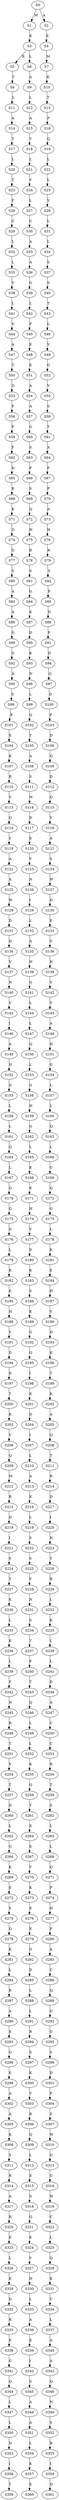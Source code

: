 strict digraph  {
	S0 -> S1 [ label = M ];
	S0 -> S2 [ label = A ];
	S1 -> S3 [ label = K ];
	S2 -> S4 [ label = E ];
	S3 -> S5 [ label = R ];
	S3 -> S6 [ label = L ];
	S4 -> S7 [ label = M ];
	S5 -> S8 [ label = T ];
	S6 -> S9 [ label = A ];
	S7 -> S10 [ label = K ];
	S8 -> S11 [ label = L ];
	S9 -> S12 [ label = L ];
	S10 -> S13 [ label = T ];
	S11 -> S14 [ label = A ];
	S12 -> S15 [ label = A ];
	S13 -> S16 [ label = P ];
	S14 -> S17 [ label = T ];
	S15 -> S18 [ label = V ];
	S16 -> S19 [ label = Q ];
	S17 -> S20 [ label = L ];
	S18 -> S21 [ label = L ];
	S19 -> S22 [ label = L ];
	S20 -> S23 [ label = T ];
	S21 -> S24 [ label = V ];
	S22 -> S25 [ label = L ];
	S23 -> S26 [ label = F ];
	S24 -> S27 [ label = L ];
	S25 -> S28 [ label = V ];
	S26 -> S29 [ label = C ];
	S27 -> S30 [ label = C ];
	S28 -> S31 [ label = L ];
	S29 -> S32 [ label = L ];
	S30 -> S33 [ label = A ];
	S31 -> S34 [ label = L ];
	S32 -> S35 [ label = L ];
	S33 -> S36 [ label = A ];
	S34 -> S37 [ label = S ];
	S35 -> S38 [ label = V ];
	S36 -> S39 [ label = G ];
	S37 -> S40 [ label = S ];
	S38 -> S41 [ label = L ];
	S39 -> S42 [ label = L ];
	S40 -> S43 [ label = T ];
	S41 -> S44 [ label = V ];
	S42 -> S45 [ label = P ];
	S43 -> S46 [ label = L ];
	S44 -> S47 [ label = A ];
	S45 -> S48 [ label = E ];
	S46 -> S49 [ label = V ];
	S47 -> S50 [ label = T ];
	S48 -> S51 [ label = E ];
	S49 -> S52 [ label = G ];
	S50 -> S53 [ label = G ];
	S51 -> S54 [ label = A ];
	S52 -> S55 [ label = V ];
	S53 -> S56 [ label = F ];
	S54 -> S57 [ label = A ];
	S55 -> S58 [ label = S ];
	S56 -> S59 [ label = P ];
	S57 -> S60 [ label = G ];
	S58 -> S61 [ label = T ];
	S59 -> S62 [ label = F ];
	S60 -> S63 [ label = S ];
	S61 -> S64 [ label = A ];
	S62 -> S65 [ label = D ];
	S63 -> S66 [ label = P ];
	S64 -> S67 [ label = F ];
	S65 -> S68 [ label = K ];
	S66 -> S69 [ label = S ];
	S67 -> S70 [ label = P ];
	S68 -> S71 [ label = K ];
	S69 -> S72 [ label = Q ];
	S70 -> S73 [ label = A ];
	S71 -> S74 [ label = G ];
	S72 -> S75 [ label = H ];
	S73 -> S76 [ label = H ];
	S74 -> S77 [ label = G ];
	S75 -> S78 [ label = R ];
	S76 -> S79 [ label = R ];
	S77 -> S80 [ label = S ];
	S78 -> S81 [ label = S ];
	S79 -> S82 [ label = S ];
	S80 -> S83 [ label = A ];
	S81 -> S84 [ label = G ];
	S82 -> S85 [ label = P ];
	S83 -> S86 [ label = A ];
	S84 -> S87 [ label = K ];
	S85 -> S88 [ label = D ];
	S86 -> S89 [ label = G ];
	S87 -> S90 [ label = D ];
	S88 -> S91 [ label = P ];
	S89 -> S92 [ label = G ];
	S90 -> S93 [ label = K ];
	S91 -> S94 [ label = D ];
	S92 -> S95 [ label = A ];
	S93 -> S96 [ label = N ];
	S94 -> S97 [ label = Q ];
	S95 -> S98 [ label = S ];
	S96 -> S99 [ label = L ];
	S97 -> S100 [ label = D ];
	S98 -> S101 [ label = K ];
	S99 -> S102 [ label = Q ];
	S100 -> S103 [ label = P ];
	S101 -> S104 [ label = E ];
	S102 -> S105 [ label = Y ];
	S103 -> S106 [ label = D ];
	S104 -> S107 [ label = K ];
	S105 -> S108 [ label = A ];
	S106 -> S109 [ label = Q ];
	S107 -> S110 [ label = R ];
	S108 -> S111 [ label = S ];
	S109 -> S112 [ label = D ];
	S110 -> S113 [ label = V ];
	S111 -> S114 [ label = W ];
	S112 -> S115 [ label = Q ];
	S113 -> S116 [ label = Q ];
	S114 -> S117 [ label = D ];
	S115 -> S118 [ label = Y ];
	S116 -> S119 [ label = Y ];
	S117 -> S120 [ label = E ];
	S118 -> S121 [ label = A ];
	S119 -> S122 [ label = A ];
	S120 -> S123 [ label = V ];
	S121 -> S124 [ label = S ];
	S122 -> S125 [ label = A ];
	S123 -> S126 [ label = N ];
	S124 -> S127 [ label = W ];
	S125 -> S128 [ label = W ];
	S126 -> S129 [ label = I ];
	S127 -> S130 [ label = D ];
	S128 -> S131 [ label = D ];
	S129 -> S132 [ label = L ];
	S130 -> S133 [ label = E ];
	S131 -> S134 [ label = D ];
	S132 -> S135 [ label = A ];
	S133 -> S136 [ label = V ];
	S134 -> S137 [ label = V ];
	S135 -> S138 [ label = H ];
	S136 -> S139 [ label = N ];
	S137 -> S140 [ label = N ];
	S138 -> S141 [ label = G ];
	S139 -> S142 [ label = V ];
	S140 -> S143 [ label = V ];
	S141 -> S144 [ label = L ];
	S142 -> S145 [ label = V ];
	S143 -> S146 [ label = I ];
	S144 -> S147 [ label = L ];
	S145 -> S148 [ label = A ];
	S146 -> S149 [ label = A ];
	S147 -> S150 [ label = Q ];
	S148 -> S151 [ label = H ];
	S149 -> S152 [ label = H ];
	S150 -> S153 [ label = L ];
	S151 -> S154 [ label = G ];
	S152 -> S155 [ label = G ];
	S153 -> S156 [ label = G ];
	S154 -> S157 [ label = L ];
	S155 -> S158 [ label = L ];
	S156 -> S159 [ label = H ];
	S157 -> S160 [ label = L ];
	S158 -> S161 [ label = L ];
	S159 -> S162 [ label = G ];
	S160 -> S163 [ label = Q ];
	S161 -> S164 [ label = Q ];
	S162 -> S165 [ label = L ];
	S163 -> S166 [ label = L ];
	S164 -> S167 [ label = L ];
	S165 -> S168 [ label = K ];
	S166 -> S169 [ label = G ];
	S167 -> S170 [ label = G ];
	S168 -> S171 [ label = E ];
	S169 -> S172 [ label = Q ];
	S170 -> S173 [ label = Q ];
	S171 -> S174 [ label = H ];
	S172 -> S175 [ label = G ];
	S173 -> S176 [ label = G ];
	S174 -> S177 [ label = V ];
	S175 -> S178 [ label = L ];
	S176 -> S179 [ label = L ];
	S177 -> S180 [ label = D ];
	S178 -> S181 [ label = K ];
	S179 -> S182 [ label = K ];
	S180 -> S183 [ label = K ];
	S181 -> S184 [ label = E ];
	S182 -> S185 [ label = E ];
	S183 -> S186 [ label = S ];
	S184 -> S187 [ label = H ];
	S185 -> S188 [ label = H ];
	S186 -> S189 [ label = K ];
	S187 -> S190 [ label = V ];
	S188 -> S191 [ label = V ];
	S189 -> S192 [ label = G ];
	S190 -> S193 [ label = D ];
	S191 -> S194 [ label = D ];
	S192 -> S195 [ label = Q ];
	S193 -> S196 [ label = K ];
	S194 -> S197 [ label = R ];
	S195 -> S198 [ label = I ];
	S196 -> S199 [ label = T ];
	S197 -> S200 [ label = T ];
	S198 -> S201 [ label = K ];
	S199 -> S202 [ label = K ];
	S200 -> S203 [ label = K ];
	S201 -> S204 [ label = D ];
	S202 -> S205 [ label = A ];
	S203 -> S206 [ label = V ];
	S204 -> S207 [ label = I ];
	S205 -> S208 [ label = Q ];
	S206 -> S209 [ label = Q ];
	S207 -> S210 [ label = L ];
	S208 -> S211 [ label = T ];
	S209 -> S212 [ label = M ];
	S210 -> S213 [ label = A ];
	S211 -> S214 [ label = R ];
	S212 -> S215 [ label = R ];
	S213 -> S216 [ label = K ];
	S214 -> S217 [ label = D ];
	S215 -> S218 [ label = D ];
	S216 -> S219 [ label = L ];
	S217 -> S220 [ label = I ];
	S218 -> S221 [ label = I ];
	S219 -> S222 [ label = S ];
	S220 -> S223 [ label = N ];
	S221 -> S224 [ label = S ];
	S222 -> S225 [ label = S ];
	S223 -> S226 [ label = T ];
	S224 -> S227 [ label = T ];
	S225 -> S228 [ label = Y ];
	S226 -> S229 [ label = R ];
	S227 -> S230 [ label = K ];
	S228 -> S231 [ label = N ];
	S229 -> S232 [ label = L ];
	S230 -> S233 [ label = L ];
	S231 -> S234 [ label = S ];
	S232 -> S235 [ label = K ];
	S233 -> S236 [ label = K ];
	S234 -> S237 [ label = T ];
	S235 -> S238 [ label = L ];
	S236 -> S239 [ label = L ];
	S237 -> S240 [ label = F ];
	S238 -> S241 [ label = L ];
	S239 -> S242 [ label = F ];
	S240 -> S243 [ label = T ];
	S241 -> S244 [ label = D ];
	S242 -> S245 [ label = N ];
	S243 -> S246 [ label = Q ];
	S244 -> S247 [ label = A ];
	S245 -> S248 [ label = R ];
	S246 -> S249 [ label = L ];
	S247 -> S250 [ label = C ];
	S248 -> S251 [ label = T ];
	S249 -> S252 [ label = L ];
	S250 -> S253 [ label = C ];
	S251 -> S254 [ label = V ];
	S252 -> S255 [ label = K ];
	S253 -> S256 [ label = R ];
	S254 -> S257 [ label = T ];
	S255 -> S258 [ label = Q ];
	S256 -> S259 [ label = T ];
	S257 -> S260 [ label = D ];
	S258 -> S261 [ label = T ];
	S259 -> S262 [ label = S ];
	S260 -> S263 [ label = L ];
	S261 -> S264 [ label = K ];
	S262 -> S265 [ label = L ];
	S263 -> S266 [ label = G ];
	S264 -> S267 [ label = E ];
	S265 -> S268 [ label = L ];
	S266 -> S269 [ label = K ];
	S267 -> S270 [ label = V ];
	S268 -> S271 [ label = Q ];
	S269 -> S272 [ label = E ];
	S270 -> S273 [ label = K ];
	S271 -> S274 [ label = P ];
	S272 -> S275 [ label = S ];
	S273 -> S276 [ label = E ];
	S274 -> S277 [ label = H ];
	S275 -> S278 [ label = Q ];
	S276 -> S279 [ label = E ];
	S277 -> S280 [ label = P ];
	S278 -> S281 [ label = K ];
	S279 -> S282 [ label = G ];
	S280 -> S283 [ label = A ];
	S281 -> S284 [ label = L ];
	S282 -> S285 [ label = D ];
	S283 -> S286 [ label = C ];
	S284 -> S287 [ label = R ];
	S285 -> S288 [ label = L ];
	S286 -> S289 [ label = Q ];
	S287 -> S290 [ label = A ];
	S288 -> S291 [ label = L ];
	S289 -> S292 [ label = G ];
	S290 -> S293 [ label = E ];
	S291 -> S294 [ label = R ];
	S292 -> S295 [ label = G ];
	S293 -> S296 [ label = G ];
	S294 -> S297 [ label = S ];
	S295 -> S298 [ label = S ];
	S296 -> S299 [ label = E ];
	S297 -> S300 [ label = K ];
	S298 -> S301 [ label = D ];
	S299 -> S302 [ label = A ];
	S300 -> S303 [ label = V ];
	S301 -> S304 [ label = P ];
	S302 -> S305 [ label = A ];
	S303 -> S306 [ label = R ];
	S304 -> S307 [ label = S ];
	S305 -> S308 [ label = K ];
	S306 -> S309 [ label = Q ];
	S307 -> S310 [ label = W ];
	S308 -> S311 [ label = S ];
	S309 -> S312 [ label = L ];
	S310 -> S313 [ label = G ];
	S311 -> S314 [ label = R ];
	S312 -> S315 [ label = E ];
	S313 -> S316 [ label = G ];
	S314 -> S317 [ label = A ];
	S315 -> S318 [ label = S ];
	S316 -> S319 [ label = W ];
	S317 -> S320 [ label = R ];
	S318 -> S321 [ label = Q ];
	S319 -> S322 [ label = C ];
	S320 -> S323 [ label = E ];
	S321 -> S324 [ label = E ];
	S322 -> S325 [ label = L ];
	S323 -> S326 [ label = L ];
	S324 -> S327 [ label = V ];
	S325 -> S328 [ label = Q ];
	S326 -> S329 [ label = E ];
	S327 -> S330 [ label = H ];
	S328 -> S331 [ label = K ];
	S329 -> S332 [ label = D ];
	S330 -> S333 [ label = L ];
	S331 -> S334 [ label = V ];
	S332 -> S335 [ label = R ];
	S333 -> S336 [ label = A ];
	S334 -> S337 [ label = L ];
	S335 -> S338 [ label = E ];
	S336 -> S339 [ label = E ];
	S337 -> S340 [ label = A ];
	S338 -> S341 [ label = G ];
	S339 -> S342 [ label = I ];
	S340 -> S343 [ label = A ];
	S341 -> S344 [ label = Q ];
	S342 -> S345 [ label = S ];
	S343 -> S346 [ label = Q ];
	S344 -> S347 [ label = L ];
	S345 -> S348 [ label = A ];
	S346 -> S349 [ label = N ];
	S347 -> S350 [ label = L ];
	S348 -> S351 [ label = A ];
	S349 -> S352 [ label = S ];
	S350 -> S353 [ label = N ];
	S351 -> S354 [ label = L ];
	S352 -> S355 [ label = R ];
	S353 -> S356 [ label = I ];
	S354 -> S357 [ label = K ];
	S355 -> S358 [ label = I ];
	S356 -> S359 [ label = T ];
	S357 -> S360 [ label = E ];
	S358 -> S361 [ label = D ];
}
